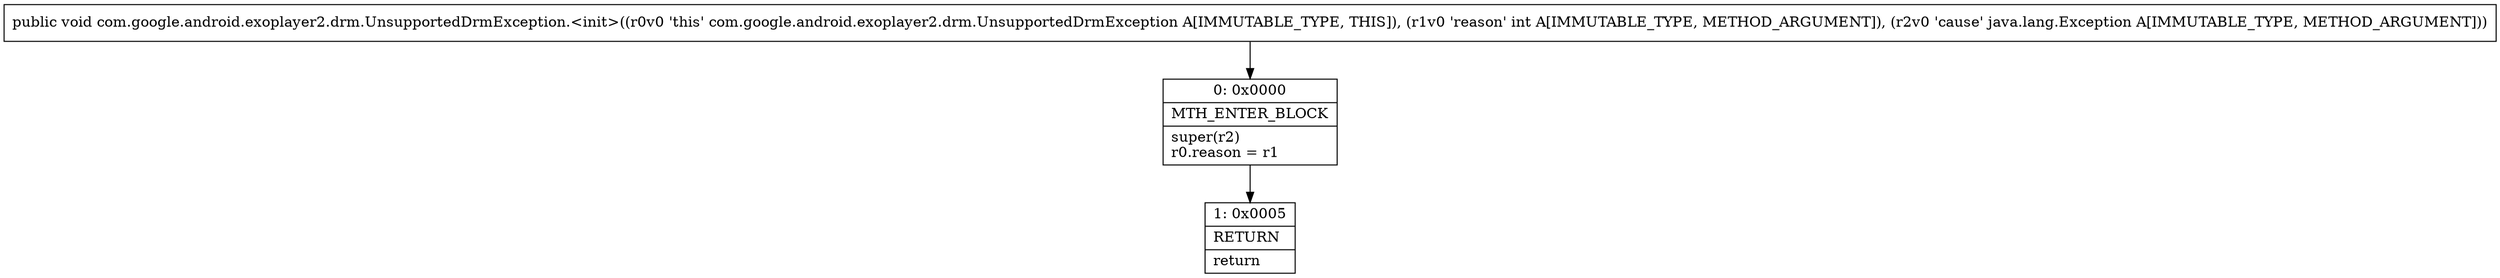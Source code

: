 digraph "CFG forcom.google.android.exoplayer2.drm.UnsupportedDrmException.\<init\>(ILjava\/lang\/Exception;)V" {
Node_0 [shape=record,label="{0\:\ 0x0000|MTH_ENTER_BLOCK\l|super(r2)\lr0.reason = r1\l}"];
Node_1 [shape=record,label="{1\:\ 0x0005|RETURN\l|return\l}"];
MethodNode[shape=record,label="{public void com.google.android.exoplayer2.drm.UnsupportedDrmException.\<init\>((r0v0 'this' com.google.android.exoplayer2.drm.UnsupportedDrmException A[IMMUTABLE_TYPE, THIS]), (r1v0 'reason' int A[IMMUTABLE_TYPE, METHOD_ARGUMENT]), (r2v0 'cause' java.lang.Exception A[IMMUTABLE_TYPE, METHOD_ARGUMENT])) }"];
MethodNode -> Node_0;
Node_0 -> Node_1;
}

